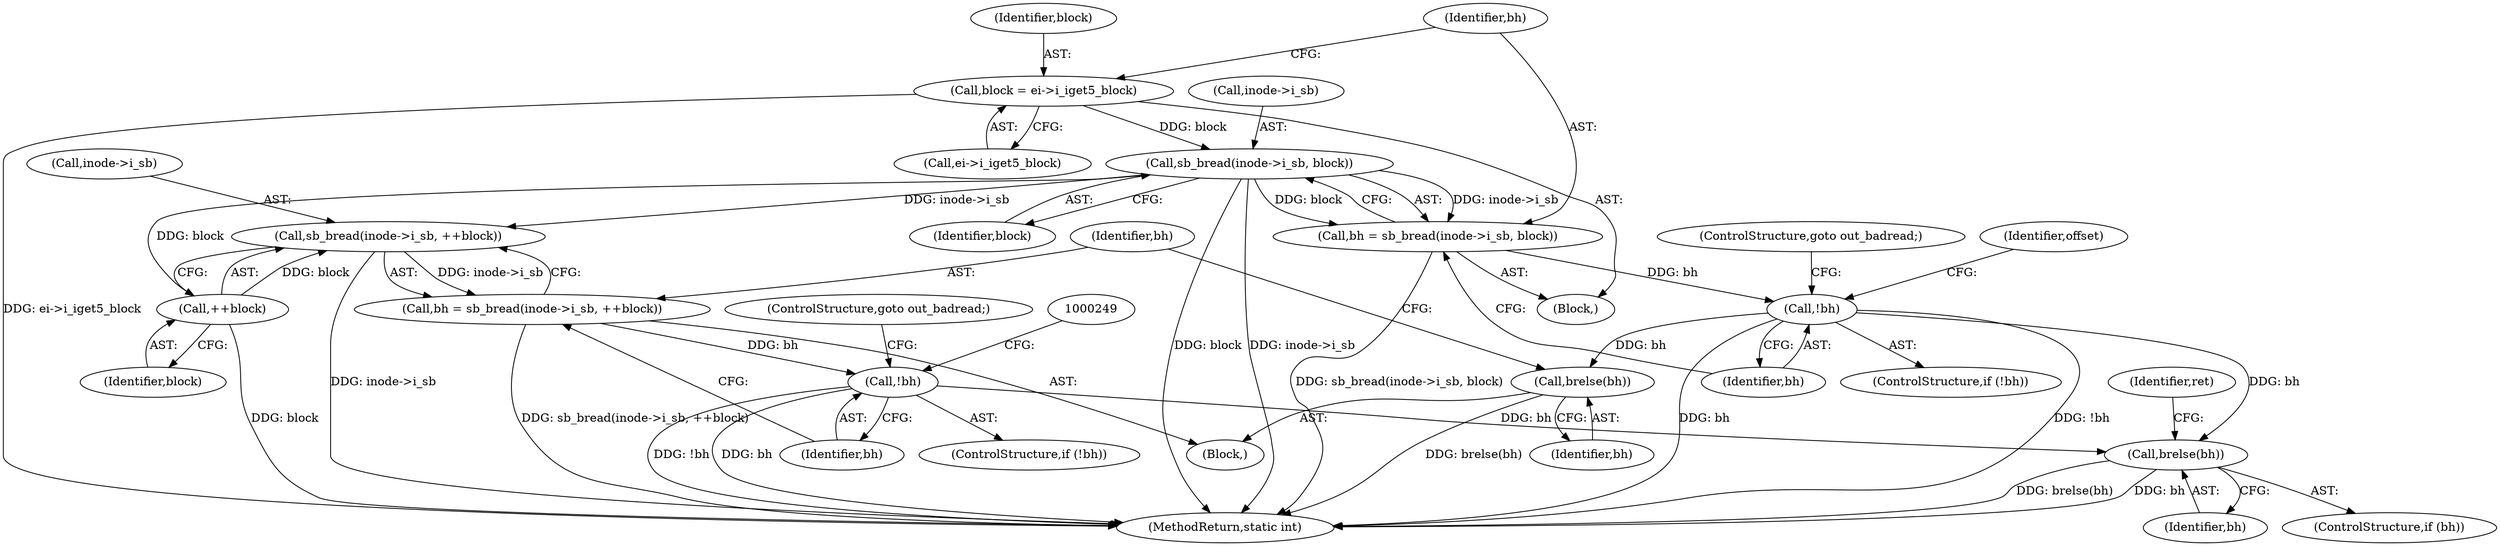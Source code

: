 digraph "0_linux_410dd3cf4c9b36f27ed4542ee18b1af5e68645a4_0@API" {
"1000167" [label="(Call,sb_bread(inode->i_sb, block))"];
"1000160" [label="(Call,block = ei->i_iget5_block)"];
"1000165" [label="(Call,bh = sb_bread(inode->i_sb, block))"];
"1000173" [label="(Call,!bh)"];
"1000232" [label="(Call,brelse(bh))"];
"1000720" [label="(Call,brelse(bh))"];
"1000236" [label="(Call,sb_bread(inode->i_sb, ++block))"];
"1000234" [label="(Call,bh = sb_bread(inode->i_sb, ++block))"];
"1000243" [label="(Call,!bh)"];
"1000240" [label="(Call,++block)"];
"1000175" [label="(ControlStructure,goto out_badread;)"];
"1000244" [label="(Identifier,bh)"];
"1000162" [label="(Call,ei->i_iget5_block)"];
"1000237" [label="(Call,inode->i_sb)"];
"1000168" [label="(Call,inode->i_sb)"];
"1000235" [label="(Identifier,bh)"];
"1000115" [label="(Block,)"];
"1000242" [label="(ControlStructure,if (!bh))"];
"1000173" [label="(Call,!bh)"];
"1000161" [label="(Identifier,block)"];
"1000177" [label="(Identifier,offset)"];
"1000233" [label="(Identifier,bh)"];
"1000160" [label="(Call,block = ei->i_iget5_block)"];
"1000174" [label="(Identifier,bh)"];
"1000232" [label="(Call,brelse(bh))"];
"1000240" [label="(Call,++block)"];
"1000165" [label="(Call,bh = sb_bread(inode->i_sb, block))"];
"1000202" [label="(Block,)"];
"1000718" [label="(ControlStructure,if (bh))"];
"1000720" [label="(Call,brelse(bh))"];
"1000721" [label="(Identifier,bh)"];
"1000241" [label="(Identifier,block)"];
"1000167" [label="(Call,sb_bread(inode->i_sb, block))"];
"1000236" [label="(Call,sb_bread(inode->i_sb, ++block))"];
"1000234" [label="(Call,bh = sb_bread(inode->i_sb, ++block))"];
"1000171" [label="(Identifier,block)"];
"1000727" [label="(MethodReturn,static int)"];
"1000166" [label="(Identifier,bh)"];
"1000245" [label="(ControlStructure,goto out_badread;)"];
"1000243" [label="(Call,!bh)"];
"1000723" [label="(Identifier,ret)"];
"1000172" [label="(ControlStructure,if (!bh))"];
"1000167" -> "1000165"  [label="AST: "];
"1000167" -> "1000171"  [label="CFG: "];
"1000168" -> "1000167"  [label="AST: "];
"1000171" -> "1000167"  [label="AST: "];
"1000165" -> "1000167"  [label="CFG: "];
"1000167" -> "1000727"  [label="DDG: inode->i_sb"];
"1000167" -> "1000727"  [label="DDG: block"];
"1000167" -> "1000165"  [label="DDG: inode->i_sb"];
"1000167" -> "1000165"  [label="DDG: block"];
"1000160" -> "1000167"  [label="DDG: block"];
"1000167" -> "1000236"  [label="DDG: inode->i_sb"];
"1000167" -> "1000240"  [label="DDG: block"];
"1000160" -> "1000115"  [label="AST: "];
"1000160" -> "1000162"  [label="CFG: "];
"1000161" -> "1000160"  [label="AST: "];
"1000162" -> "1000160"  [label="AST: "];
"1000166" -> "1000160"  [label="CFG: "];
"1000160" -> "1000727"  [label="DDG: ei->i_iget5_block"];
"1000165" -> "1000115"  [label="AST: "];
"1000166" -> "1000165"  [label="AST: "];
"1000174" -> "1000165"  [label="CFG: "];
"1000165" -> "1000727"  [label="DDG: sb_bread(inode->i_sb, block)"];
"1000165" -> "1000173"  [label="DDG: bh"];
"1000173" -> "1000172"  [label="AST: "];
"1000173" -> "1000174"  [label="CFG: "];
"1000174" -> "1000173"  [label="AST: "];
"1000175" -> "1000173"  [label="CFG: "];
"1000177" -> "1000173"  [label="CFG: "];
"1000173" -> "1000727"  [label="DDG: !bh"];
"1000173" -> "1000727"  [label="DDG: bh"];
"1000173" -> "1000232"  [label="DDG: bh"];
"1000173" -> "1000720"  [label="DDG: bh"];
"1000232" -> "1000202"  [label="AST: "];
"1000232" -> "1000233"  [label="CFG: "];
"1000233" -> "1000232"  [label="AST: "];
"1000235" -> "1000232"  [label="CFG: "];
"1000232" -> "1000727"  [label="DDG: brelse(bh)"];
"1000720" -> "1000718"  [label="AST: "];
"1000720" -> "1000721"  [label="CFG: "];
"1000721" -> "1000720"  [label="AST: "];
"1000723" -> "1000720"  [label="CFG: "];
"1000720" -> "1000727"  [label="DDG: bh"];
"1000720" -> "1000727"  [label="DDG: brelse(bh)"];
"1000243" -> "1000720"  [label="DDG: bh"];
"1000236" -> "1000234"  [label="AST: "];
"1000236" -> "1000240"  [label="CFG: "];
"1000237" -> "1000236"  [label="AST: "];
"1000240" -> "1000236"  [label="AST: "];
"1000234" -> "1000236"  [label="CFG: "];
"1000236" -> "1000727"  [label="DDG: inode->i_sb"];
"1000236" -> "1000234"  [label="DDG: inode->i_sb"];
"1000240" -> "1000236"  [label="DDG: block"];
"1000234" -> "1000202"  [label="AST: "];
"1000235" -> "1000234"  [label="AST: "];
"1000244" -> "1000234"  [label="CFG: "];
"1000234" -> "1000727"  [label="DDG: sb_bread(inode->i_sb, ++block)"];
"1000234" -> "1000243"  [label="DDG: bh"];
"1000243" -> "1000242"  [label="AST: "];
"1000243" -> "1000244"  [label="CFG: "];
"1000244" -> "1000243"  [label="AST: "];
"1000245" -> "1000243"  [label="CFG: "];
"1000249" -> "1000243"  [label="CFG: "];
"1000243" -> "1000727"  [label="DDG: bh"];
"1000243" -> "1000727"  [label="DDG: !bh"];
"1000240" -> "1000241"  [label="CFG: "];
"1000241" -> "1000240"  [label="AST: "];
"1000240" -> "1000727"  [label="DDG: block"];
}
